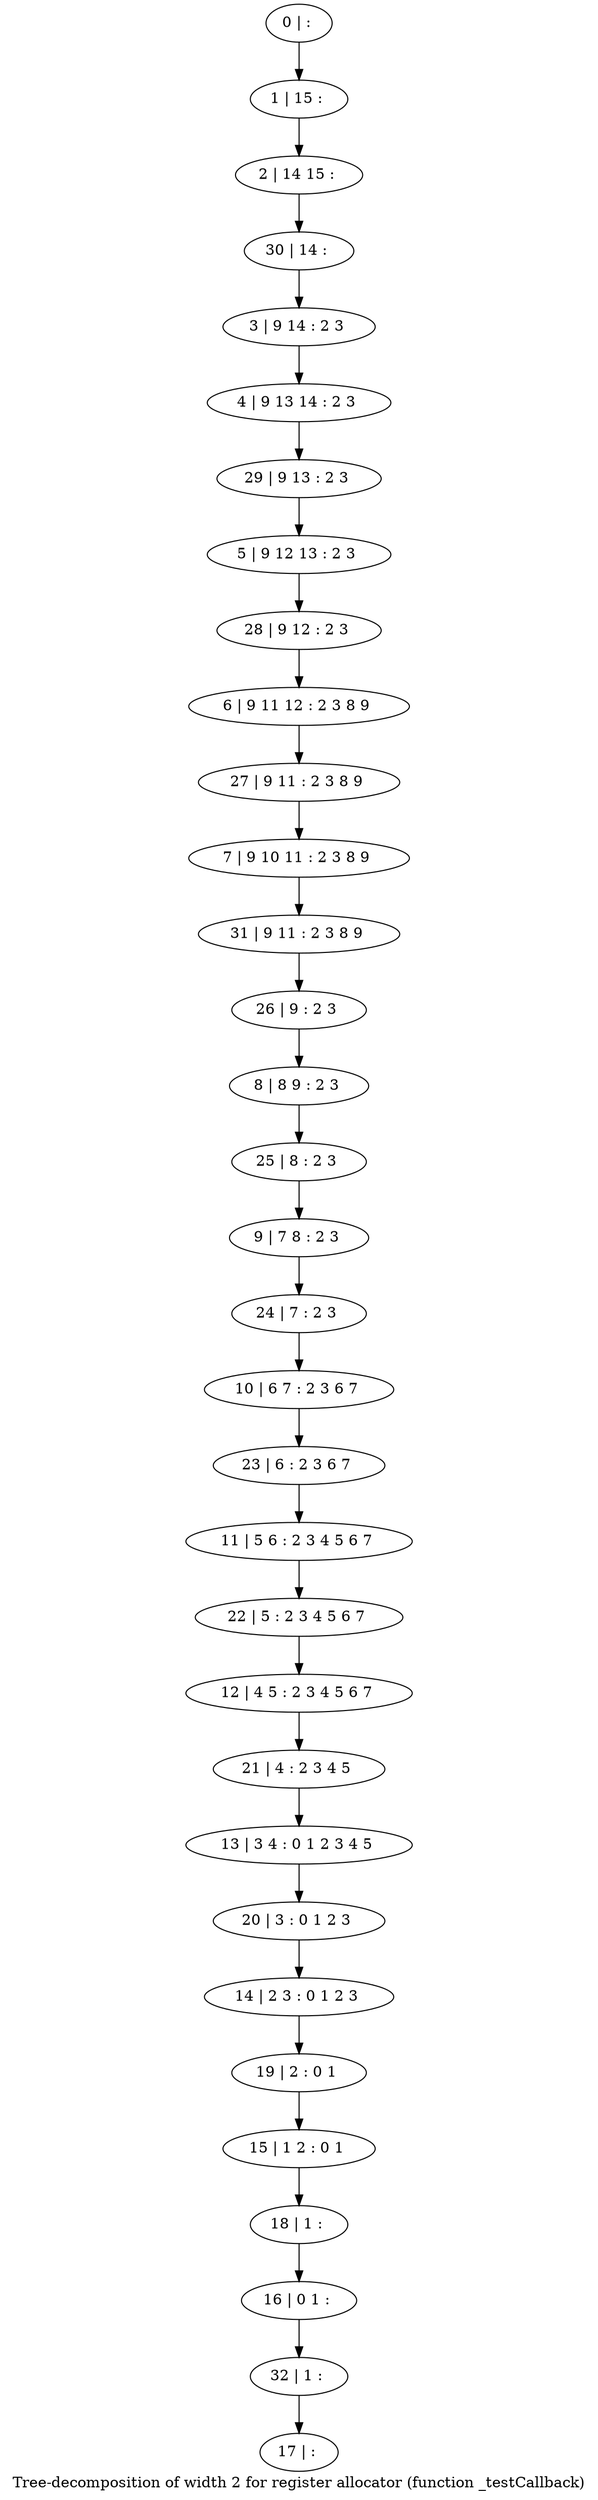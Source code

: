 digraph G {
graph [label="Tree-decomposition of width 2 for register allocator (function _testCallback)"]
0[label="0 | : "];
1[label="1 | 15 : "];
2[label="2 | 14 15 : "];
3[label="3 | 9 14 : 2 3 "];
4[label="4 | 9 13 14 : 2 3 "];
5[label="5 | 9 12 13 : 2 3 "];
6[label="6 | 9 11 12 : 2 3 8 9 "];
7[label="7 | 9 10 11 : 2 3 8 9 "];
8[label="8 | 8 9 : 2 3 "];
9[label="9 | 7 8 : 2 3 "];
10[label="10 | 6 7 : 2 3 6 7 "];
11[label="11 | 5 6 : 2 3 4 5 6 7 "];
12[label="12 | 4 5 : 2 3 4 5 6 7 "];
13[label="13 | 3 4 : 0 1 2 3 4 5 "];
14[label="14 | 2 3 : 0 1 2 3 "];
15[label="15 | 1 2 : 0 1 "];
16[label="16 | 0 1 : "];
17[label="17 | : "];
18[label="18 | 1 : "];
19[label="19 | 2 : 0 1 "];
20[label="20 | 3 : 0 1 2 3 "];
21[label="21 | 4 : 2 3 4 5 "];
22[label="22 | 5 : 2 3 4 5 6 7 "];
23[label="23 | 6 : 2 3 6 7 "];
24[label="24 | 7 : 2 3 "];
25[label="25 | 8 : 2 3 "];
26[label="26 | 9 : 2 3 "];
27[label="27 | 9 11 : 2 3 8 9 "];
28[label="28 | 9 12 : 2 3 "];
29[label="29 | 9 13 : 2 3 "];
30[label="30 | 14 : "];
31[label="31 | 9 11 : 2 3 8 9 "];
32[label="32 | 1 : "];
0->1 ;
1->2 ;
3->4 ;
18->16 ;
15->18 ;
19->15 ;
14->19 ;
20->14 ;
13->20 ;
21->13 ;
12->21 ;
22->12 ;
11->22 ;
23->11 ;
10->23 ;
24->10 ;
9->24 ;
25->9 ;
8->25 ;
26->8 ;
27->7 ;
6->27 ;
28->6 ;
5->28 ;
29->5 ;
4->29 ;
30->3 ;
2->30 ;
31->26 ;
7->31 ;
32->17 ;
16->32 ;
}
